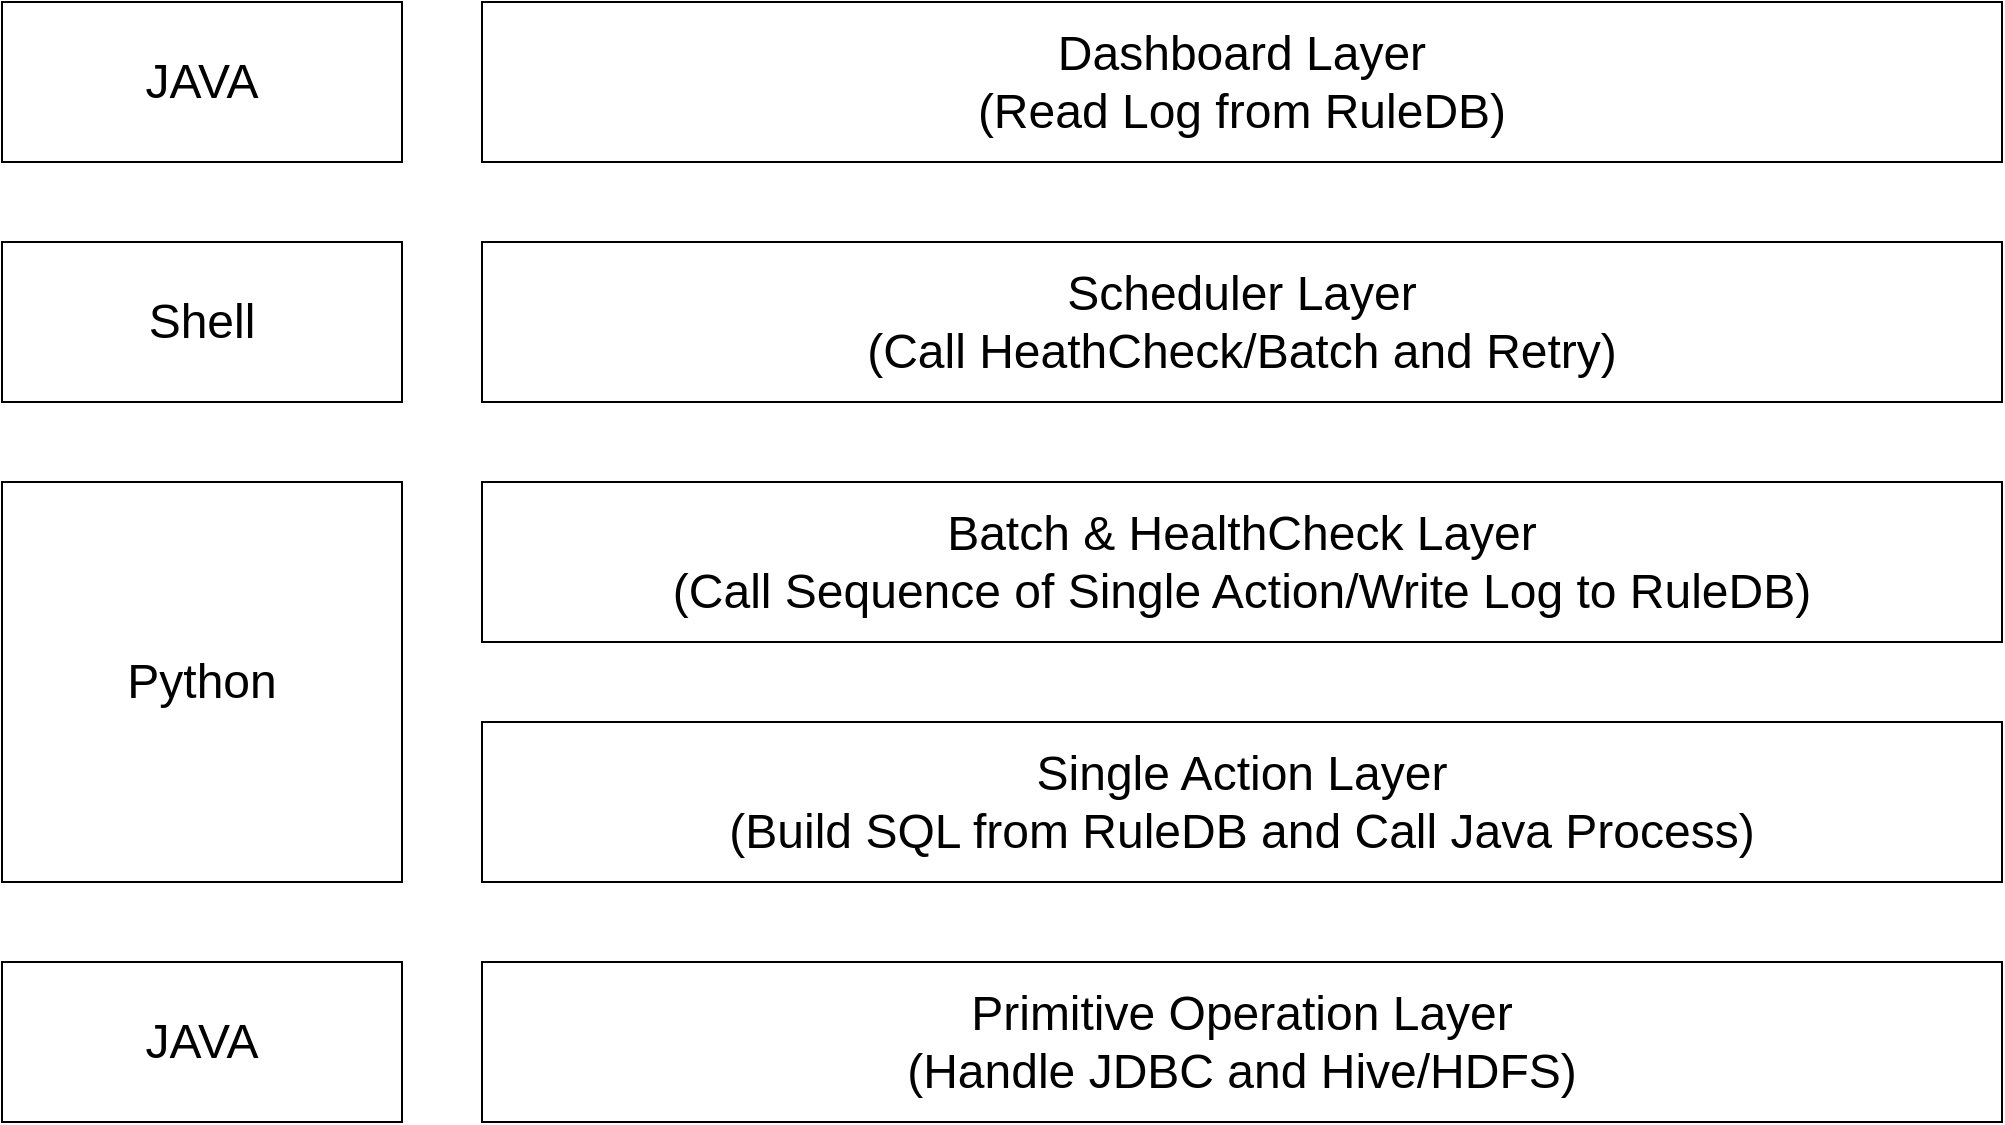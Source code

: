 <mxfile version="14.1.8" type="dropbox"><diagram id="0uMiFQdEry2EEj0lMFgr" name="Page-1"><mxGraphModel dx="1245" dy="732" grid="1" gridSize="10" guides="1" tooltips="1" connect="1" arrows="1" fold="1" page="1" pageScale="1" pageWidth="1169" pageHeight="827" math="0" shadow="0"><root><mxCell id="0"/><mxCell id="1" parent="0"/><mxCell id="9aFRUnIp94zB3EWJanZK-3" value="&lt;font style=&quot;font-size: 24px&quot;&gt;JAVA&lt;/font&gt;" style="rounded=0;whiteSpace=wrap;html=1;" parent="1" vertex="1"><mxGeometry x="80" y="600" width="200" height="80" as="geometry"/></mxCell><mxCell id="9aFRUnIp94zB3EWJanZK-4" value="&lt;font style=&quot;font-size: 24px&quot;&gt;Python&lt;/font&gt;" style="rounded=0;whiteSpace=wrap;html=1;" parent="1" vertex="1"><mxGeometry x="80" y="360" width="200" height="200" as="geometry"/></mxCell><mxCell id="9aFRUnIp94zB3EWJanZK-7" value="&lt;font style=&quot;font-size: 24px&quot;&gt;Shell&lt;/font&gt;" style="rounded=0;whiteSpace=wrap;html=1;" parent="1" vertex="1"><mxGeometry x="80" y="240" width="200" height="80" as="geometry"/></mxCell><mxCell id="9aFRUnIp94zB3EWJanZK-9" value="&lt;font style=&quot;font-size: 24px&quot;&gt;Scheduler Layer&lt;br&gt;(Call HeathCheck/Batch and Retry)&lt;br&gt;&lt;/font&gt;" style="rounded=0;whiteSpace=wrap;html=1;" parent="1" vertex="1"><mxGeometry x="320" y="240" width="760" height="80" as="geometry"/></mxCell><mxCell id="9aFRUnIp94zB3EWJanZK-10" value="&lt;font style=&quot;font-size: 24px&quot;&gt;Batch &amp;amp; HealthCheck Layer&lt;br&gt;(Call Sequence of Single Action/Write Log to RuleDB)&lt;br&gt;&lt;/font&gt;" style="rounded=0;whiteSpace=wrap;html=1;" parent="1" vertex="1"><mxGeometry x="320" y="360" width="760" height="80" as="geometry"/></mxCell><mxCell id="9aFRUnIp94zB3EWJanZK-11" value="&lt;font style=&quot;font-size: 24px&quot;&gt;Single Action Layer&lt;br&gt;(Build SQL from RuleDB and Call Java Process)&lt;br&gt;&lt;/font&gt;" style="rounded=0;whiteSpace=wrap;html=1;" parent="1" vertex="1"><mxGeometry x="320" y="480" width="760" height="80" as="geometry"/></mxCell><mxCell id="9aFRUnIp94zB3EWJanZK-12" value="&lt;span style=&quot;font-size: 24px&quot;&gt;Primitive Operation Layer&lt;br&gt;(Handle JDBC and Hive/HDFS)&lt;br&gt;&lt;/span&gt;" style="rounded=0;whiteSpace=wrap;html=1;" parent="1" vertex="1"><mxGeometry x="320" y="600" width="760" height="80" as="geometry"/></mxCell><mxCell id="9aFRUnIp94zB3EWJanZK-18" value="&lt;font style=&quot;font-size: 24px&quot;&gt;Dashboard Layer&lt;br&gt;(Read Log from RuleDB)&lt;br&gt;&lt;/font&gt;" style="rounded=0;whiteSpace=wrap;html=1;" parent="1" vertex="1"><mxGeometry x="320" y="120" width="760" height="80" as="geometry"/></mxCell><mxCell id="9aFRUnIp94zB3EWJanZK-19" value="&lt;font style=&quot;font-size: 24px&quot;&gt;JAVA&lt;/font&gt;" style="rounded=0;whiteSpace=wrap;html=1;" parent="1" vertex="1"><mxGeometry x="80" y="120" width="200" height="80" as="geometry"/></mxCell></root></mxGraphModel></diagram></mxfile>